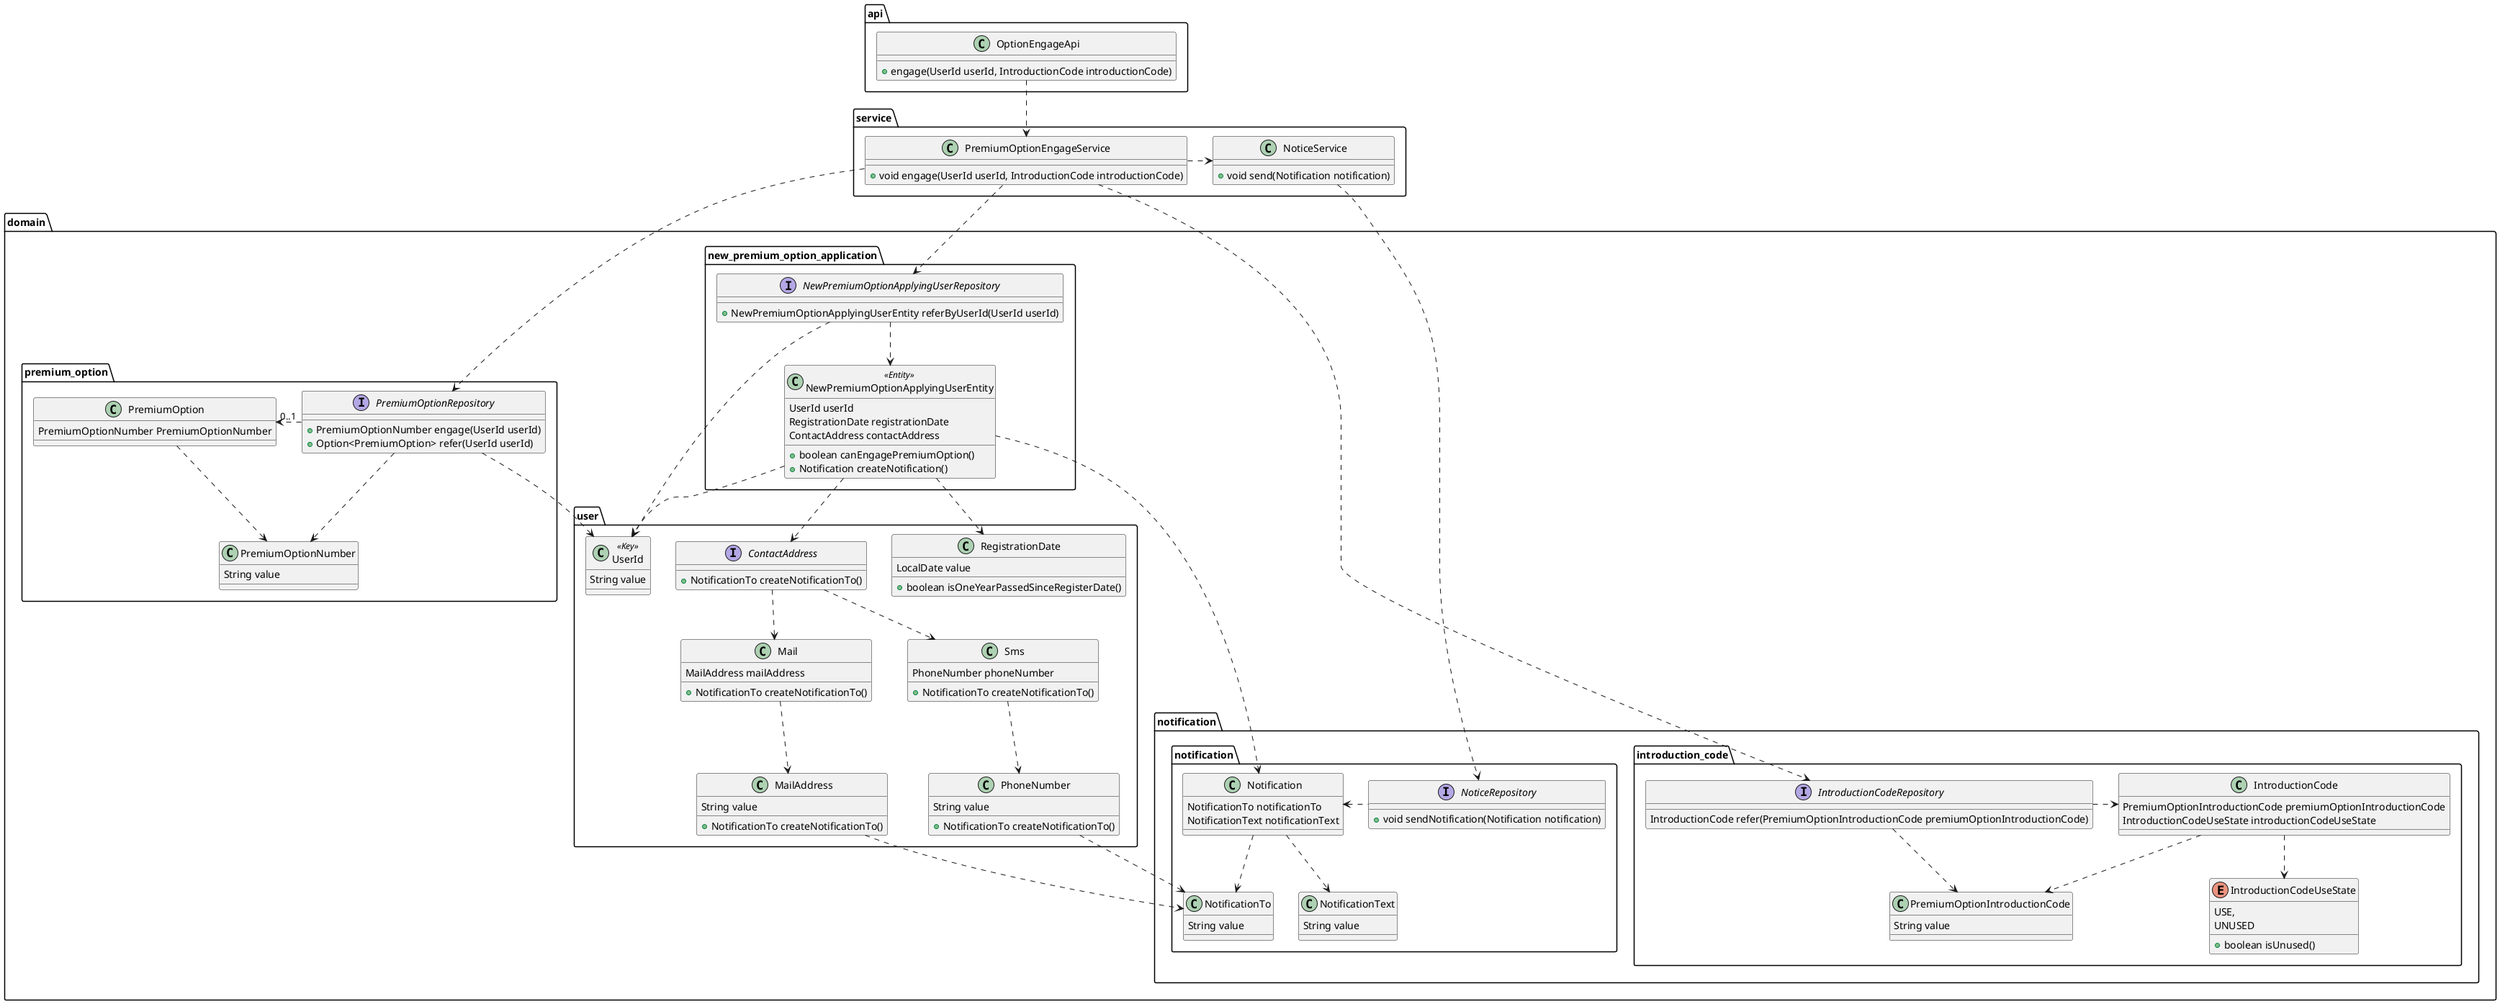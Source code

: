 @startuml
package api{
    class OptionEngageApi{
        + engage(UserId userId, IntroductionCode introductionCode)
    }
}
package service{
    class PremiumOptionEngageService{
    + void engage(UserId userId, IntroductionCode introductionCode)
    }
    class NoticeService{
    + void send(Notification notification)
    }
}
OptionEngageApi .down.> PremiumOptionEngageService
PremiumOptionEngageService .right.> NoticeService

package domain {
package user {
    class UserId <<Key>>{
                String value
    }
    class RegistrationDate{
        LocalDate value
        + boolean isOneYearPassedSinceRegisterDate()
    }
    interface ContactAddress{
                + NotificationTo createNotificationTo()
    }
    class Sms {
        PhoneNumber phoneNumber
        + NotificationTo createNotificationTo()
    }
    class PhoneNumber{
        String value
        + NotificationTo createNotificationTo()
    }
    class Mail {
        MailAddress mailAddress
        + NotificationTo createNotificationTo()
    }
    class MailAddress{
        String value
        + NotificationTo createNotificationTo()
    }
}
package new_premium_option_application {

        class NewPremiumOptionApplyingUserEntity <<Entity>> {
            UserId userId
            RegistrationDate registrationDate
            ContactAddress contactAddress

            + boolean canEngagePremiumOption()
            + Notification createNotification()
        }
        interface NewPremiumOptionApplyingUserRepository {
        + NewPremiumOptionApplyingUserEntity referByUserId(UserId userId)
        }
        NewPremiumOptionApplyingUserEntity .down.> UserId
        NewPremiumOptionApplyingUserEntity .down.> RegistrationDate

        NewPremiumOptionApplyingUserEntity .down.> ContactAddress
        ContactAddress .down.> Sms
        ContactAddress .down.> Mail
        Sms .down.> PhoneNumber
        Mail .down.> MailAddress

        }

    package premium_option {
        class PremiumOption{
            PremiumOptionNumber PremiumOptionNumber
        }
        
        class PremiumOptionNumber{
            String value
        }
        interface PremiumOptionRepository {
        + PremiumOptionNumber engage(UserId userId)
        + Option<PremiumOption> refer(UserId userId)
        }
    }
    PremiumOption .down.> PremiumOptionNumber
    PremiumOptionRepository ..> UserId
    PremiumOptionRepository ..> PremiumOptionNumber
    PremiumOptionRepository .right.>  "0..1" PremiumOption



    package notification{
    package notification{
            class Notification{
                NotificationTo notificationTo
                NotificationText notificationText
            }
            class NotificationTo {
                String value
            }

            class NotificationText {
                String value
            }

            interface NoticeRepository {
                + void sendNotification(Notification notification)
            }

            MailAddress .down.> NotificationTo
            PhoneNumber .down.> NotificationTo
            Notification .down.> NotificationTo
            Notification .down.> NotificationText
            NewPremiumOptionApplyingUserEntity .down.> Notification
        }

    package introduction_code{
        class IntroductionCode{
            PremiumOptionIntroductionCode premiumOptionIntroductionCode
            IntroductionCodeUseState introductionCodeUseState
        }
        class PremiumOptionIntroductionCode {
            String value
        }
        enum IntroductionCodeUseState{
            USE,
            UNUSED
            + boolean isUnused()
        }

        interface IntroductionCodeRepository {
        IntroductionCode refer(PremiumOptionIntroductionCode premiumOptionIntroductionCode)
        }
        IntroductionCodeRepository .right.> IntroductionCode
        IntroductionCodeRepository ..> PremiumOptionIntroductionCode
    }
    PremiumOptionEngageService .down.> IntroductionCodeRepository


    NewPremiumOptionApplyingUserRepository .down.> UserId
    NewPremiumOptionApplyingUserRepository .down.> NewPremiumOptionApplyingUserEntity

    IntroductionCode .down.> PremiumOptionIntroductionCode
    IntroductionCode .down.> IntroductionCodeUseState
}
PremiumOptionEngageService .down.> NewPremiumOptionApplyingUserRepository
NoticeService .down.> NoticeRepository
NoticeRepository .left.> Notification
PremiumOptionEngageService .down.> PremiumOptionRepository

@enduml

